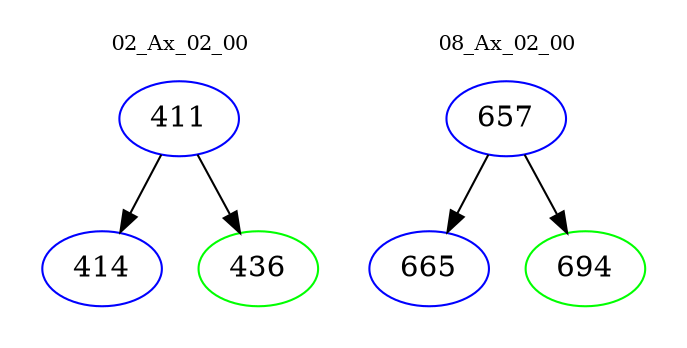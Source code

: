 digraph{
subgraph cluster_0 {
color = white
label = "02_Ax_02_00";
fontsize=10;
T0_411 [label="411", color="blue"]
T0_411 -> T0_414 [color="black"]
T0_414 [label="414", color="blue"]
T0_411 -> T0_436 [color="black"]
T0_436 [label="436", color="green"]
}
subgraph cluster_1 {
color = white
label = "08_Ax_02_00";
fontsize=10;
T1_657 [label="657", color="blue"]
T1_657 -> T1_665 [color="black"]
T1_665 [label="665", color="blue"]
T1_657 -> T1_694 [color="black"]
T1_694 [label="694", color="green"]
}
}
